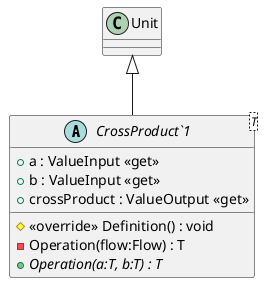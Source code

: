 @startuml
abstract class "CrossProduct`1"<T> {
    + a : ValueInput <<get>>
    + b : ValueInput <<get>>
    + crossProduct : ValueOutput <<get>>
    # <<override>> Definition() : void
    - Operation(flow:Flow) : T
    + {abstract} Operation(a:T, b:T) : T
}
Unit <|-- "CrossProduct`1"
@enduml
